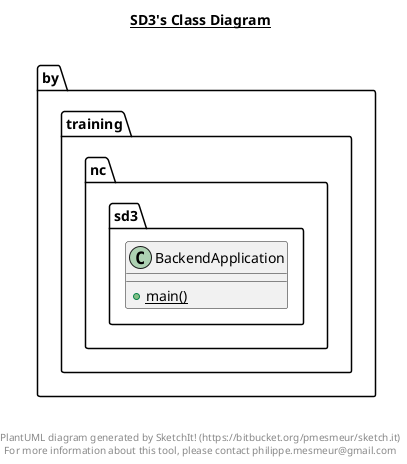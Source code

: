 @startuml

title __SD3's Class Diagram__\n

  namespace by.training.nc.sd3 {
    class by.training.nc.sd3.BackendApplication {
        {static} + main()
    }
  }
  



right footer


PlantUML diagram generated by SketchIt! (https://bitbucket.org/pmesmeur/sketch.it)
For more information about this tool, please contact philippe.mesmeur@gmail.com
endfooter

@enduml
